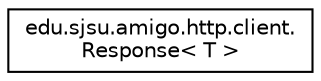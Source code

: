 digraph "Graphical Class Hierarchy"
{
  edge [fontname="Helvetica",fontsize="10",labelfontname="Helvetica",labelfontsize="10"];
  node [fontname="Helvetica",fontsize="10",shape=record];
  rankdir="LR";
  Node0 [label="edu.sjsu.amigo.http.client.\lResponse\< T \>",height=0.2,width=0.4,color="black", fillcolor="white", style="filled",URL="$classedu_1_1sjsu_1_1amigo_1_1http_1_1client_1_1_response.html"];
}
